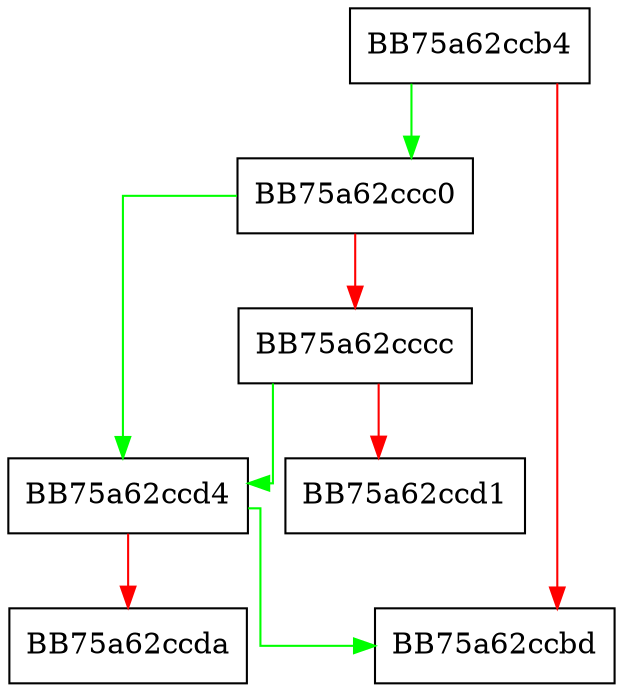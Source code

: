 digraph ShouldPropogateIntegrityChecks {
  node [shape="box"];
  graph [splines=ortho];
  BB75a62ccb4 -> BB75a62ccc0 [color="green"];
  BB75a62ccb4 -> BB75a62ccbd [color="red"];
  BB75a62ccc0 -> BB75a62ccd4 [color="green"];
  BB75a62ccc0 -> BB75a62cccc [color="red"];
  BB75a62cccc -> BB75a62ccd4 [color="green"];
  BB75a62cccc -> BB75a62ccd1 [color="red"];
  BB75a62ccd4 -> BB75a62ccbd [color="green"];
  BB75a62ccd4 -> BB75a62ccda [color="red"];
}
